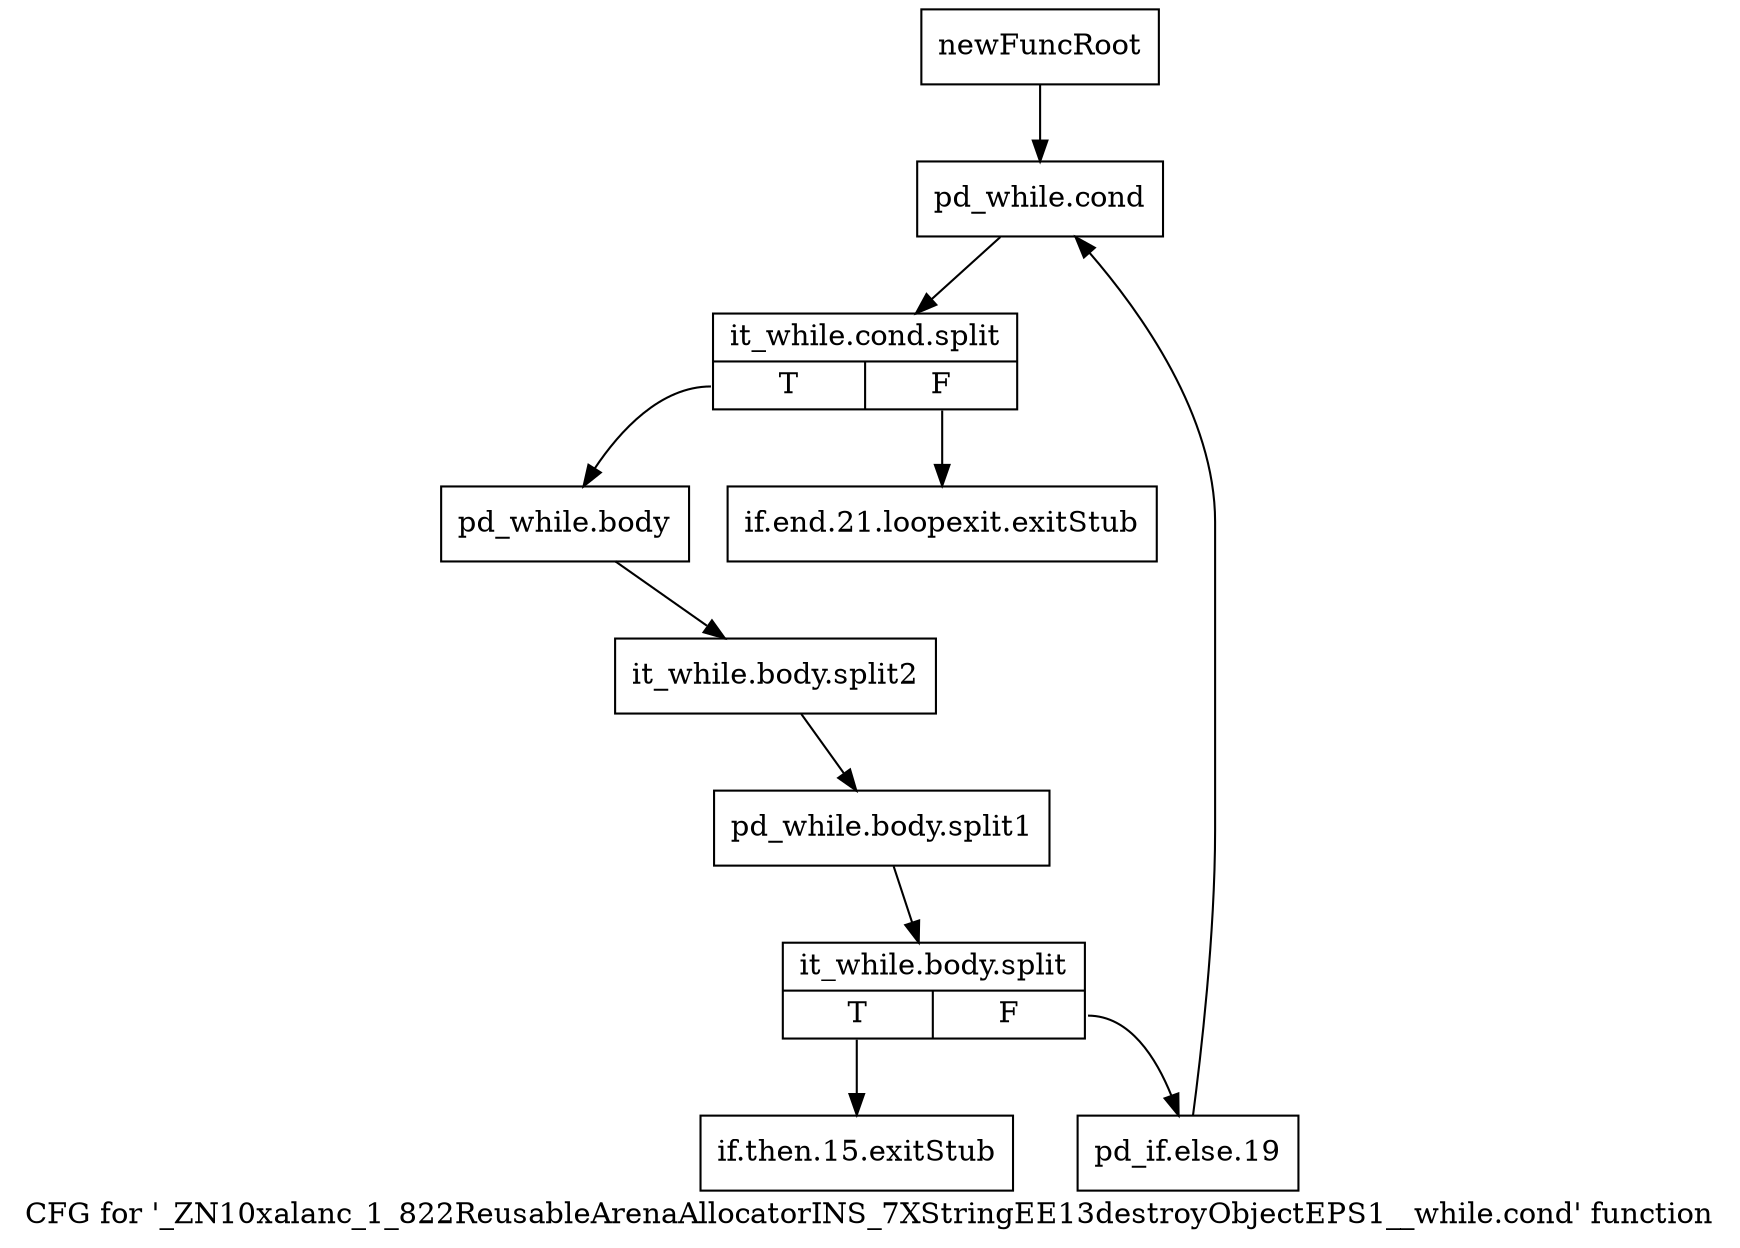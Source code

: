 digraph "CFG for '_ZN10xalanc_1_822ReusableArenaAllocatorINS_7XStringEE13destroyObjectEPS1__while.cond' function" {
	label="CFG for '_ZN10xalanc_1_822ReusableArenaAllocatorINS_7XStringEE13destroyObjectEPS1__while.cond' function";

	Node0x9ecc5e0 [shape=record,label="{newFuncRoot}"];
	Node0x9ecc5e0 -> Node0x9ecc6d0;
	Node0x9ecc630 [shape=record,label="{if.end.21.loopexit.exitStub}"];
	Node0x9ecc680 [shape=record,label="{if.then.15.exitStub}"];
	Node0x9ecc6d0 [shape=record,label="{pd_while.cond}"];
	Node0x9ecc6d0 -> Node0xd0a98f0;
	Node0xd0a98f0 [shape=record,label="{it_while.cond.split|{<s0>T|<s1>F}}"];
	Node0xd0a98f0:s0 -> Node0x9ecc720;
	Node0xd0a98f0:s1 -> Node0x9ecc630;
	Node0x9ecc720 [shape=record,label="{pd_while.body}"];
	Node0x9ecc720 -> Node0xd0a9760;
	Node0xd0a9760 [shape=record,label="{it_while.body.split2}"];
	Node0xd0a9760 -> Node0xd0a97b0;
	Node0xd0a97b0 [shape=record,label="{pd_while.body.split1}"];
	Node0xd0a97b0 -> Node0xd0a98a0;
	Node0xd0a98a0 [shape=record,label="{it_while.body.split|{<s0>T|<s1>F}}"];
	Node0xd0a98a0:s0 -> Node0x9ecc680;
	Node0xd0a98a0:s1 -> Node0x9ecc770;
	Node0x9ecc770 [shape=record,label="{pd_if.else.19}"];
	Node0x9ecc770 -> Node0x9ecc6d0;
}
